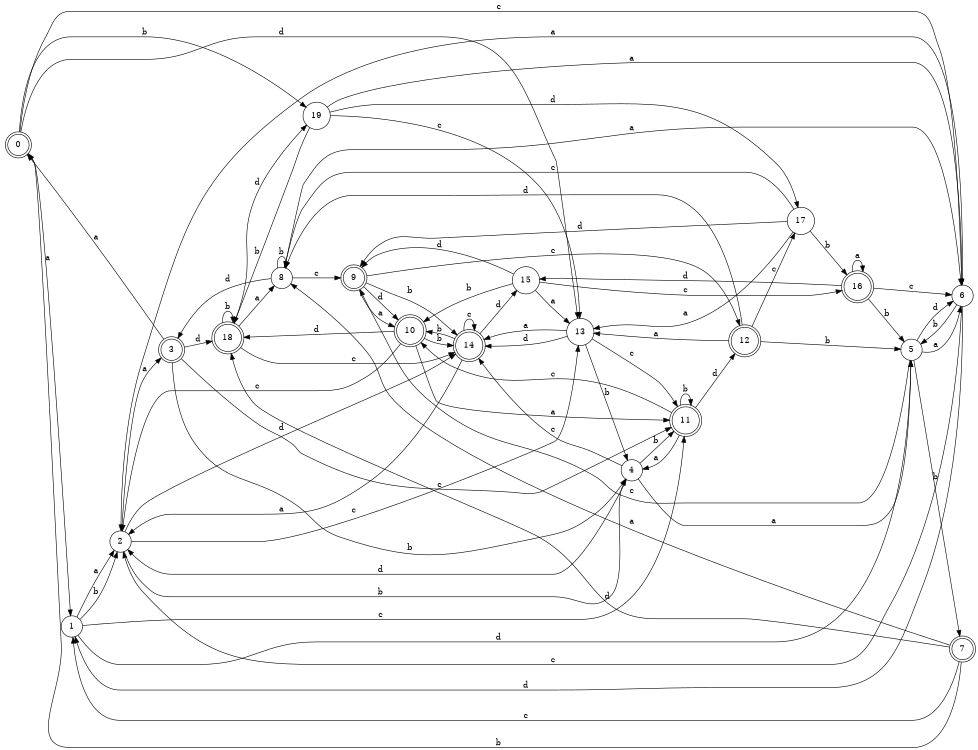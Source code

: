 digraph n16_5 {
__start0 [label="" shape="none"];

rankdir=LR;
size="8,5";

s0 [style="rounded,filled", color="black", fillcolor="white" shape="doublecircle", label="0"];
s1 [style="filled", color="black", fillcolor="white" shape="circle", label="1"];
s2 [style="filled", color="black", fillcolor="white" shape="circle", label="2"];
s3 [style="rounded,filled", color="black", fillcolor="white" shape="doublecircle", label="3"];
s4 [style="filled", color="black", fillcolor="white" shape="circle", label="4"];
s5 [style="filled", color="black", fillcolor="white" shape="circle", label="5"];
s6 [style="filled", color="black", fillcolor="white" shape="circle", label="6"];
s7 [style="rounded,filled", color="black", fillcolor="white" shape="doublecircle", label="7"];
s8 [style="filled", color="black", fillcolor="white" shape="circle", label="8"];
s9 [style="rounded,filled", color="black", fillcolor="white" shape="doublecircle", label="9"];
s10 [style="rounded,filled", color="black", fillcolor="white" shape="doublecircle", label="10"];
s11 [style="rounded,filled", color="black", fillcolor="white" shape="doublecircle", label="11"];
s12 [style="rounded,filled", color="black", fillcolor="white" shape="doublecircle", label="12"];
s13 [style="filled", color="black", fillcolor="white" shape="circle", label="13"];
s14 [style="rounded,filled", color="black", fillcolor="white" shape="doublecircle", label="14"];
s15 [style="filled", color="black", fillcolor="white" shape="circle", label="15"];
s16 [style="rounded,filled", color="black", fillcolor="white" shape="doublecircle", label="16"];
s17 [style="filled", color="black", fillcolor="white" shape="circle", label="17"];
s18 [style="rounded,filled", color="black", fillcolor="white" shape="doublecircle", label="18"];
s19 [style="filled", color="black", fillcolor="white" shape="circle", label="19"];
s0 -> s1 [label="a"];
s0 -> s19 [label="b"];
s0 -> s6 [label="c"];
s0 -> s13 [label="d"];
s1 -> s2 [label="a"];
s1 -> s2 [label="b"];
s1 -> s11 [label="c"];
s1 -> s5 [label="d"];
s2 -> s3 [label="a"];
s2 -> s4 [label="b"];
s2 -> s13 [label="c"];
s2 -> s14 [label="d"];
s3 -> s0 [label="a"];
s3 -> s4 [label="b"];
s3 -> s11 [label="c"];
s3 -> s18 [label="d"];
s4 -> s5 [label="a"];
s4 -> s11 [label="b"];
s4 -> s14 [label="c"];
s4 -> s2 [label="d"];
s5 -> s6 [label="a"];
s5 -> s7 [label="b"];
s5 -> s9 [label="c"];
s5 -> s6 [label="d"];
s6 -> s2 [label="a"];
s6 -> s5 [label="b"];
s6 -> s2 [label="c"];
s6 -> s1 [label="d"];
s7 -> s8 [label="a"];
s7 -> s0 [label="b"];
s7 -> s1 [label="c"];
s7 -> s18 [label="d"];
s8 -> s6 [label="a"];
s8 -> s8 [label="b"];
s8 -> s9 [label="c"];
s8 -> s3 [label="d"];
s9 -> s10 [label="a"];
s9 -> s14 [label="b"];
s9 -> s12 [label="c"];
s9 -> s10 [label="d"];
s10 -> s11 [label="a"];
s10 -> s14 [label="b"];
s10 -> s2 [label="c"];
s10 -> s18 [label="d"];
s11 -> s4 [label="a"];
s11 -> s11 [label="b"];
s11 -> s10 [label="c"];
s11 -> s12 [label="d"];
s12 -> s13 [label="a"];
s12 -> s5 [label="b"];
s12 -> s17 [label="c"];
s12 -> s8 [label="d"];
s13 -> s14 [label="a"];
s13 -> s4 [label="b"];
s13 -> s11 [label="c"];
s13 -> s14 [label="d"];
s14 -> s2 [label="a"];
s14 -> s10 [label="b"];
s14 -> s14 [label="c"];
s14 -> s15 [label="d"];
s15 -> s13 [label="a"];
s15 -> s10 [label="b"];
s15 -> s16 [label="c"];
s15 -> s9 [label="d"];
s16 -> s16 [label="a"];
s16 -> s5 [label="b"];
s16 -> s6 [label="c"];
s16 -> s15 [label="d"];
s17 -> s13 [label="a"];
s17 -> s16 [label="b"];
s17 -> s8 [label="c"];
s17 -> s9 [label="d"];
s18 -> s8 [label="a"];
s18 -> s18 [label="b"];
s18 -> s14 [label="c"];
s18 -> s19 [label="d"];
s19 -> s6 [label="a"];
s19 -> s18 [label="b"];
s19 -> s13 [label="c"];
s19 -> s17 [label="d"];

}